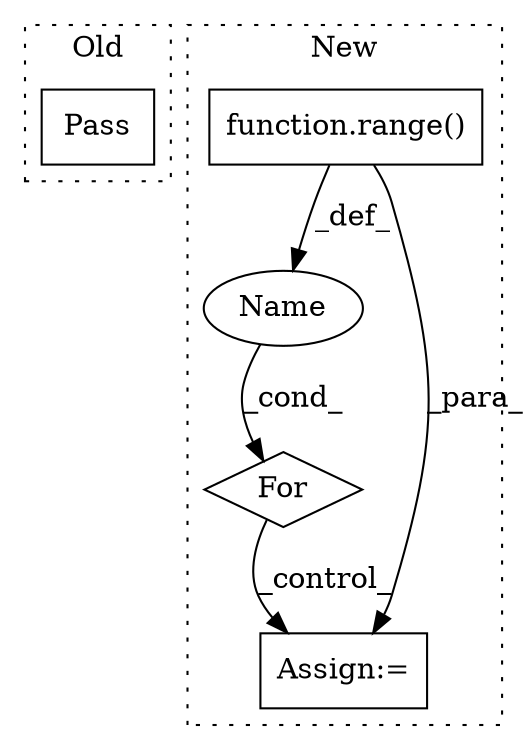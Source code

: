 digraph G {
subgraph cluster0 {
1 [label="Pass" a="62" s="4566" l="4" shape="box"];
label = "Old";
style="dotted";
}
subgraph cluster1 {
2 [label="function.range()" a="75" s="5502,5521" l="6,1" shape="box"];
3 [label="For" a="107" s="5487,5522" l="4,14" shape="diamond"];
4 [label="Name" a="87" s="5491" l="7" shape="ellipse"];
5 [label="Assign:=" a="68" s="5664" l="3" shape="box"];
label = "New";
style="dotted";
}
2 -> 4 [label="_def_"];
2 -> 5 [label="_para_"];
3 -> 5 [label="_control_"];
4 -> 3 [label="_cond_"];
}